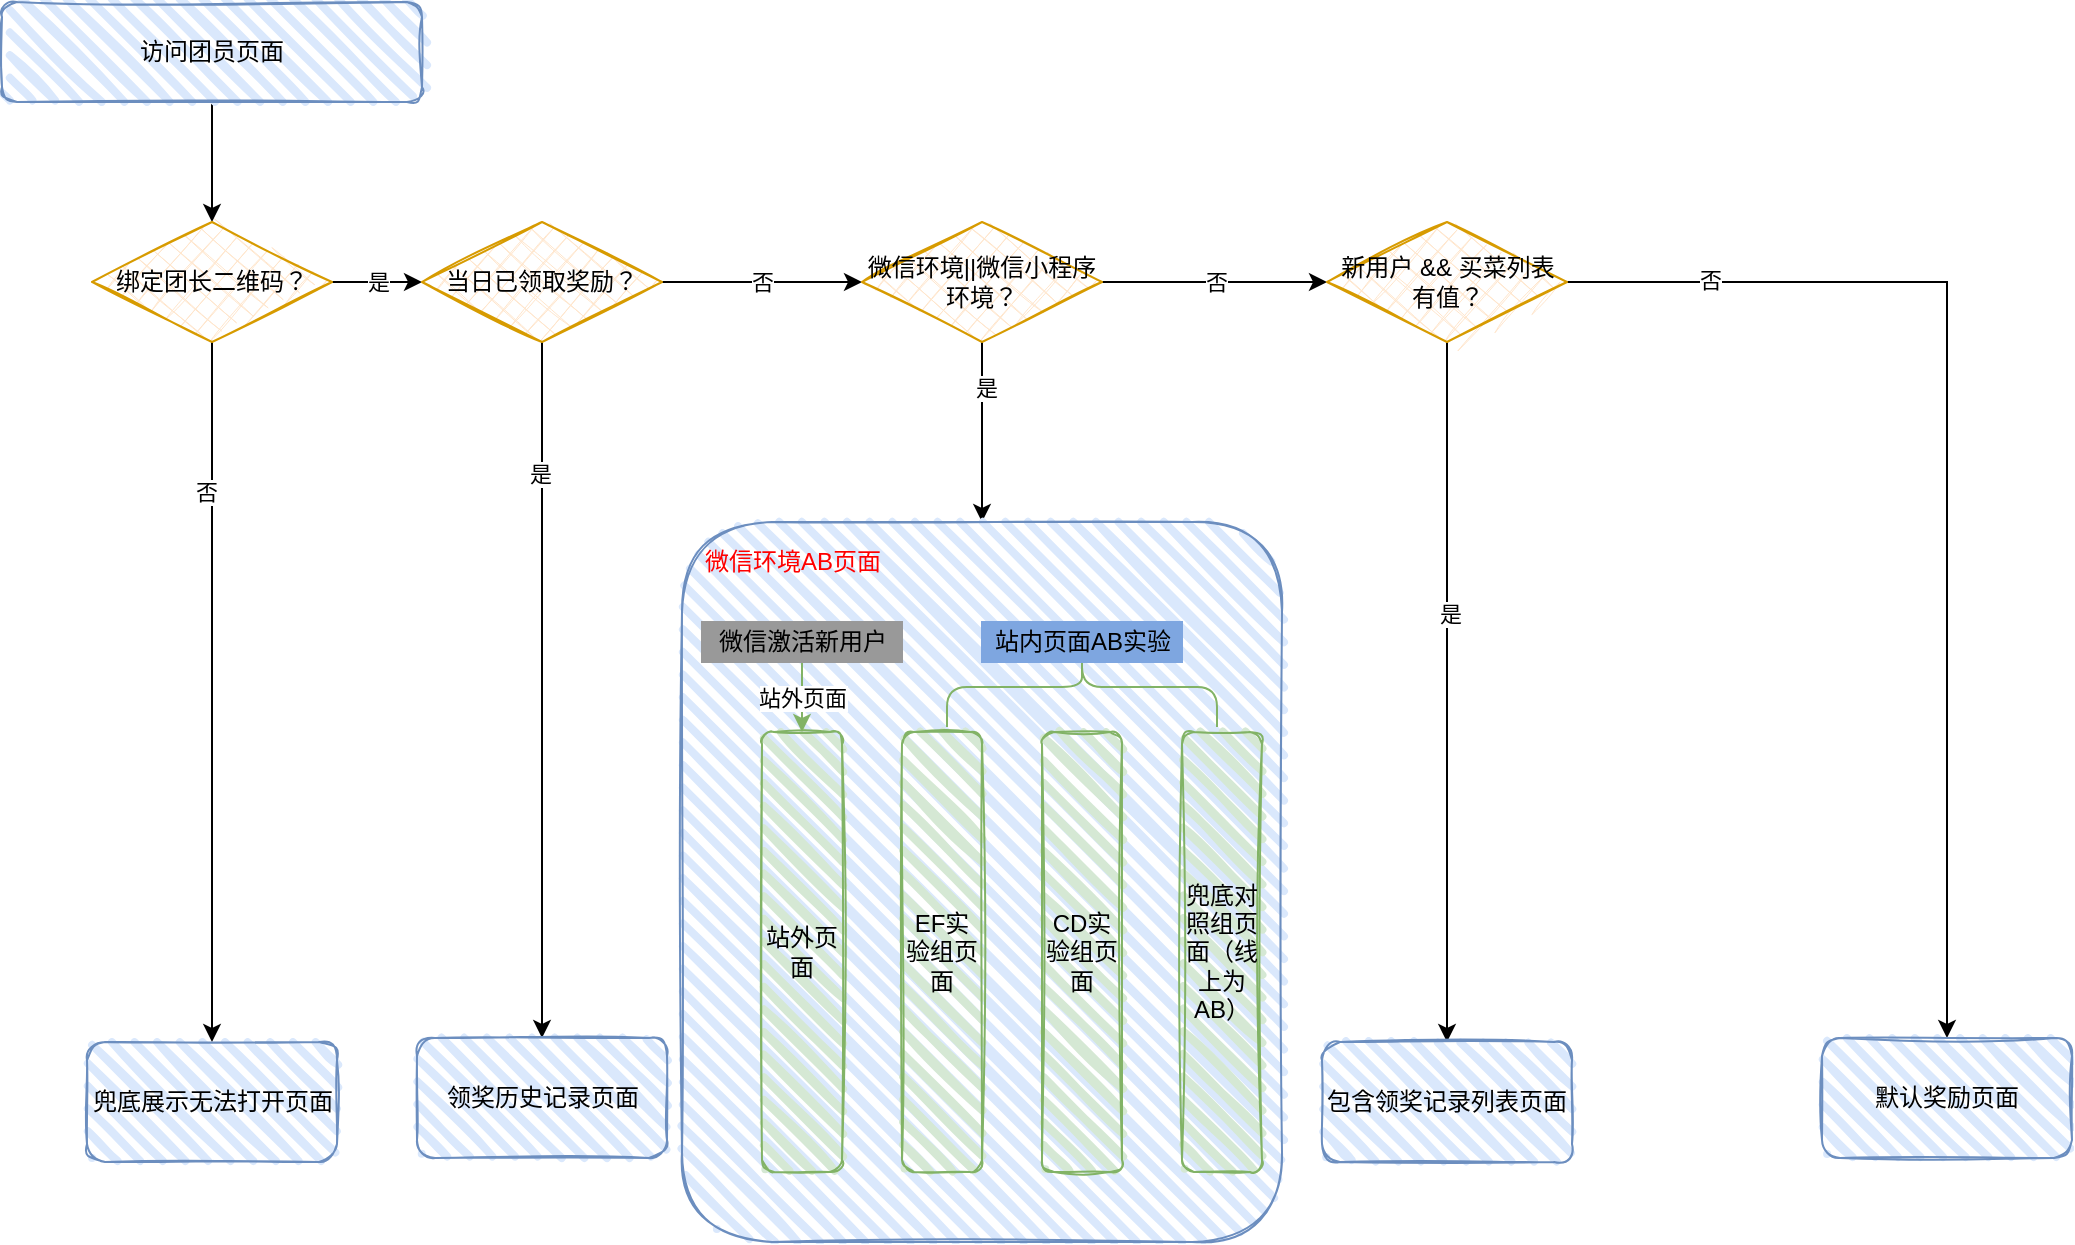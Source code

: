 <mxfile version="15.7.3" type="github">
  <diagram id="hV6BcEo47yPtvHV3L7A7" name="Page-1">
    <mxGraphModel dx="2249" dy="762" grid="1" gridSize="10" guides="1" tooltips="1" connect="1" arrows="1" fold="1" page="1" pageScale="1" pageWidth="827" pageHeight="1169" math="0" shadow="0">
      <root>
        <mxCell id="0" />
        <mxCell id="1" parent="0" />
        <mxCell id="cWLKVec6ulJtBlhLhUqn-12" style="edgeStyle=orthogonalEdgeStyle;rounded=0;orthogonalLoop=1;jettySize=auto;html=1;exitX=0.5;exitY=1;exitDx=0;exitDy=0;" edge="1" parent="1" source="cWLKVec6ulJtBlhLhUqn-1" target="cWLKVec6ulJtBlhLhUqn-2">
          <mxGeometry relative="1" as="geometry" />
        </mxCell>
        <mxCell id="cWLKVec6ulJtBlhLhUqn-1" value="访问团员页面" style="rounded=1;whiteSpace=wrap;html=1;strokeWidth=1;fillWeight=4;hachureGap=8;hachureAngle=45;fillColor=#dae8fc;sketch=1;strokeColor=#6c8ebf;" vertex="1" parent="1">
          <mxGeometry x="-300" y="40" width="210" height="50" as="geometry" />
        </mxCell>
        <mxCell id="cWLKVec6ulJtBlhLhUqn-10" style="edgeStyle=orthogonalEdgeStyle;rounded=0;orthogonalLoop=1;jettySize=auto;html=1;exitX=0.5;exitY=1;exitDx=0;exitDy=0;" edge="1" parent="1" source="cWLKVec6ulJtBlhLhUqn-2" target="cWLKVec6ulJtBlhLhUqn-3">
          <mxGeometry relative="1" as="geometry" />
        </mxCell>
        <mxCell id="cWLKVec6ulJtBlhLhUqn-11" value="否" style="edgeLabel;html=1;align=center;verticalAlign=middle;resizable=0;points=[];" vertex="1" connectable="0" parent="cWLKVec6ulJtBlhLhUqn-10">
          <mxGeometry x="-0.571" y="-3" relative="1" as="geometry">
            <mxPoint as="offset" />
          </mxGeometry>
        </mxCell>
        <mxCell id="cWLKVec6ulJtBlhLhUqn-13" value="是" style="edgeStyle=orthogonalEdgeStyle;rounded=0;orthogonalLoop=1;jettySize=auto;html=1;exitX=1;exitY=0.5;exitDx=0;exitDy=0;" edge="1" parent="1" source="cWLKVec6ulJtBlhLhUqn-2" target="cWLKVec6ulJtBlhLhUqn-6">
          <mxGeometry relative="1" as="geometry" />
        </mxCell>
        <mxCell id="cWLKVec6ulJtBlhLhUqn-2" value="绑定团长二维码？" style="rhombus;whiteSpace=wrap;html=1;strokeWidth=1;fillWeight=-1;hachureGap=8;fillStyle=cross-hatch;fillColor=#ffe6cc;sketch=1;strokeColor=#d79b00;" vertex="1" parent="1">
          <mxGeometry x="-255" y="150" width="120" height="60" as="geometry" />
        </mxCell>
        <mxCell id="cWLKVec6ulJtBlhLhUqn-3" value="兜底展示无法打开页面" style="rounded=1;whiteSpace=wrap;html=1;strokeWidth=1;fillWeight=4;hachureGap=8;hachureAngle=45;fillColor=#dae8fc;sketch=1;strokeColor=#6c8ebf;" vertex="1" parent="1">
          <mxGeometry x="-257.5" y="560" width="125" height="60" as="geometry" />
        </mxCell>
        <mxCell id="cWLKVec6ulJtBlhLhUqn-15" style="edgeStyle=orthogonalEdgeStyle;rounded=0;orthogonalLoop=1;jettySize=auto;html=1;exitX=0.5;exitY=1;exitDx=0;exitDy=0;" edge="1" parent="1" source="cWLKVec6ulJtBlhLhUqn-6" target="cWLKVec6ulJtBlhLhUqn-14">
          <mxGeometry relative="1" as="geometry" />
        </mxCell>
        <mxCell id="cWLKVec6ulJtBlhLhUqn-16" value="是" style="edgeLabel;html=1;align=center;verticalAlign=middle;resizable=0;points=[];" vertex="1" connectable="0" parent="cWLKVec6ulJtBlhLhUqn-15">
          <mxGeometry x="-0.621" y="-1" relative="1" as="geometry">
            <mxPoint as="offset" />
          </mxGeometry>
        </mxCell>
        <mxCell id="cWLKVec6ulJtBlhLhUqn-17" value="否" style="edgeStyle=orthogonalEdgeStyle;rounded=0;orthogonalLoop=1;jettySize=auto;html=1;exitX=1;exitY=0.5;exitDx=0;exitDy=0;entryX=0;entryY=0.5;entryDx=0;entryDy=0;" edge="1" parent="1" source="cWLKVec6ulJtBlhLhUqn-6" target="cWLKVec6ulJtBlhLhUqn-7">
          <mxGeometry relative="1" as="geometry" />
        </mxCell>
        <mxCell id="cWLKVec6ulJtBlhLhUqn-6" value="当日已领取奖励？" style="rhombus;whiteSpace=wrap;html=1;strokeWidth=1;fillWeight=-1;hachureGap=8;fillStyle=cross-hatch;fillColor=#ffe6cc;sketch=1;strokeColor=#d79b00;" vertex="1" parent="1">
          <mxGeometry x="-90" y="150" width="120" height="60" as="geometry" />
        </mxCell>
        <mxCell id="cWLKVec6ulJtBlhLhUqn-33" style="edgeStyle=orthogonalEdgeStyle;rounded=0;orthogonalLoop=1;jettySize=auto;html=1;exitX=0.5;exitY=1;exitDx=0;exitDy=0;entryX=0.5;entryY=0;entryDx=0;entryDy=0;fontColor=#FF0000;" edge="1" parent="1" source="cWLKVec6ulJtBlhLhUqn-7" target="cWLKVec6ulJtBlhLhUqn-5">
          <mxGeometry relative="1" as="geometry" />
        </mxCell>
        <mxCell id="cWLKVec6ulJtBlhLhUqn-34" value="是" style="edgeLabel;html=1;align=center;verticalAlign=middle;resizable=0;points=[];fontColor=#000000;" vertex="1" connectable="0" parent="cWLKVec6ulJtBlhLhUqn-33">
          <mxGeometry x="-0.486" y="2" relative="1" as="geometry">
            <mxPoint as="offset" />
          </mxGeometry>
        </mxCell>
        <mxCell id="cWLKVec6ulJtBlhLhUqn-36" value="否" style="edgeStyle=orthogonalEdgeStyle;rounded=0;orthogonalLoop=1;jettySize=auto;html=1;exitX=1;exitY=0.5;exitDx=0;exitDy=0;entryX=0;entryY=0.5;entryDx=0;entryDy=0;fontColor=#000000;" edge="1" parent="1" source="cWLKVec6ulJtBlhLhUqn-7" target="cWLKVec6ulJtBlhLhUqn-8">
          <mxGeometry relative="1" as="geometry" />
        </mxCell>
        <mxCell id="cWLKVec6ulJtBlhLhUqn-7" value="微信环境||微信小程序环境？" style="rhombus;whiteSpace=wrap;html=1;strokeWidth=1;fillWeight=-1;hachureGap=8;fillStyle=cross-hatch;fillColor=#ffe6cc;sketch=1;strokeColor=#d79b00;" vertex="1" parent="1">
          <mxGeometry x="130" y="150" width="120" height="60" as="geometry" />
        </mxCell>
        <mxCell id="cWLKVec6ulJtBlhLhUqn-44" style="edgeStyle=orthogonalEdgeStyle;rounded=0;orthogonalLoop=1;jettySize=auto;html=1;exitX=0.5;exitY=1;exitDx=0;exitDy=0;fontColor=#000000;" edge="1" parent="1" source="cWLKVec6ulJtBlhLhUqn-8" target="cWLKVec6ulJtBlhLhUqn-41">
          <mxGeometry relative="1" as="geometry" />
        </mxCell>
        <mxCell id="cWLKVec6ulJtBlhLhUqn-45" value="是" style="edgeLabel;html=1;align=center;verticalAlign=middle;resizable=0;points=[];fontColor=#000000;" vertex="1" connectable="0" parent="cWLKVec6ulJtBlhLhUqn-44">
          <mxGeometry x="-0.223" y="1" relative="1" as="geometry">
            <mxPoint as="offset" />
          </mxGeometry>
        </mxCell>
        <mxCell id="cWLKVec6ulJtBlhLhUqn-46" style="edgeStyle=orthogonalEdgeStyle;rounded=0;orthogonalLoop=1;jettySize=auto;html=1;exitX=1;exitY=0.5;exitDx=0;exitDy=0;fontColor=#000000;" edge="1" parent="1" source="cWLKVec6ulJtBlhLhUqn-8" target="cWLKVec6ulJtBlhLhUqn-43">
          <mxGeometry relative="1" as="geometry" />
        </mxCell>
        <mxCell id="cWLKVec6ulJtBlhLhUqn-47" value="否" style="edgeLabel;html=1;align=center;verticalAlign=middle;resizable=0;points=[];fontColor=#000000;" vertex="1" connectable="0" parent="cWLKVec6ulJtBlhLhUqn-46">
          <mxGeometry x="-0.748" y="1" relative="1" as="geometry">
            <mxPoint as="offset" />
          </mxGeometry>
        </mxCell>
        <mxCell id="cWLKVec6ulJtBlhLhUqn-8" value="新用户 &amp;amp;&amp;amp; 买菜列表有值？" style="rhombus;whiteSpace=wrap;html=1;strokeWidth=1;fillWeight=-1;hachureGap=8;fillStyle=cross-hatch;fillColor=#ffe6cc;sketch=1;strokeColor=#d79b00;" vertex="1" parent="1">
          <mxGeometry x="362.5" y="150" width="120" height="60" as="geometry" />
        </mxCell>
        <mxCell id="cWLKVec6ulJtBlhLhUqn-14" value="领奖历史记录页面" style="rounded=1;whiteSpace=wrap;html=1;strokeWidth=1;fillWeight=4;hachureGap=8;hachureAngle=45;fillColor=#dae8fc;sketch=1;strokeColor=#6c8ebf;" vertex="1" parent="1">
          <mxGeometry x="-92.5" y="558" width="125" height="60" as="geometry" />
        </mxCell>
        <mxCell id="cWLKVec6ulJtBlhLhUqn-32" value="" style="group" vertex="1" connectable="0" parent="1">
          <mxGeometry x="40" y="300" width="300" height="360" as="geometry" />
        </mxCell>
        <mxCell id="cWLKVec6ulJtBlhLhUqn-5" value="" style="rounded=1;whiteSpace=wrap;html=1;strokeWidth=1;fillWeight=4;hachureGap=8;hachureAngle=45;fillColor=#dae8fc;sketch=1;strokeColor=#6c8ebf;" vertex="1" parent="cWLKVec6ulJtBlhLhUqn-32">
          <mxGeometry width="300" height="360" as="geometry" />
        </mxCell>
        <mxCell id="cWLKVec6ulJtBlhLhUqn-19" value="&lt;font color=&quot;#ff0000&quot;&gt;微信环境AB页面&lt;/font&gt;" style="text;html=1;align=center;verticalAlign=middle;resizable=0;points=[];autosize=1;strokeColor=none;fillColor=none;" vertex="1" parent="cWLKVec6ulJtBlhLhUqn-32">
          <mxGeometry x="5" y="10" width="100" height="20" as="geometry" />
        </mxCell>
        <mxCell id="cWLKVec6ulJtBlhLhUqn-20" value="站外页面" style="rounded=1;whiteSpace=wrap;html=1;strokeWidth=1;fillWeight=4;hachureGap=8;hachureAngle=45;fillColor=#d5e8d4;sketch=1;strokeColor=#82b366;" vertex="1" parent="cWLKVec6ulJtBlhLhUqn-32">
          <mxGeometry x="40" y="105" width="40" height="220" as="geometry" />
        </mxCell>
        <mxCell id="cWLKVec6ulJtBlhLhUqn-22" value="EF实验组页面" style="rounded=1;whiteSpace=wrap;html=1;strokeWidth=1;fillWeight=4;hachureGap=8;hachureAngle=45;fillColor=#d5e8d4;sketch=1;strokeColor=#82b366;" vertex="1" parent="cWLKVec6ulJtBlhLhUqn-32">
          <mxGeometry x="110" y="105" width="40" height="220" as="geometry" />
        </mxCell>
        <mxCell id="cWLKVec6ulJtBlhLhUqn-23" value="CD实验组页面" style="rounded=1;whiteSpace=wrap;html=1;strokeWidth=1;fillWeight=4;hachureGap=8;hachureAngle=45;fillColor=#d5e8d4;sketch=1;strokeColor=#82b366;" vertex="1" parent="cWLKVec6ulJtBlhLhUqn-32">
          <mxGeometry x="180" y="105" width="40" height="220" as="geometry" />
        </mxCell>
        <mxCell id="cWLKVec6ulJtBlhLhUqn-24" value="兜底对照组页面（线上为AB）" style="rounded=1;whiteSpace=wrap;html=1;strokeWidth=1;fillWeight=4;hachureGap=8;hachureAngle=45;fillColor=#d5e8d4;sketch=1;strokeColor=#82b366;" vertex="1" parent="cWLKVec6ulJtBlhLhUqn-32">
          <mxGeometry x="250" y="105" width="40" height="220" as="geometry" />
        </mxCell>
        <mxCell id="cWLKVec6ulJtBlhLhUqn-26" value="站外页面" style="edgeStyle=orthogonalEdgeStyle;rounded=0;orthogonalLoop=1;jettySize=auto;html=1;fillColor=#d5e8d4;strokeColor=#82b366;" edge="1" parent="cWLKVec6ulJtBlhLhUqn-32" source="cWLKVec6ulJtBlhLhUqn-25" target="cWLKVec6ulJtBlhLhUqn-20">
          <mxGeometry relative="1" as="geometry" />
        </mxCell>
        <mxCell id="cWLKVec6ulJtBlhLhUqn-25" value="微信激活新用户" style="text;html=1;align=center;verticalAlign=middle;resizable=0;points=[];autosize=1;strokeColor=#999999;fillColor=#999999;" vertex="1" parent="cWLKVec6ulJtBlhLhUqn-32">
          <mxGeometry x="10" y="50" width="100" height="20" as="geometry" />
        </mxCell>
        <mxCell id="cWLKVec6ulJtBlhLhUqn-29" value="" style="shape=curlyBracket;whiteSpace=wrap;html=1;rounded=1;strokeWidth=1;rotation=90;fillColor=#d5e8d4;strokeColor=#82b366;" vertex="1" parent="cWLKVec6ulJtBlhLhUqn-32">
          <mxGeometry x="180" y="15" width="40" height="135" as="geometry" />
        </mxCell>
        <mxCell id="cWLKVec6ulJtBlhLhUqn-30" value="站内页面AB实验" style="text;html=1;align=center;verticalAlign=middle;resizable=0;points=[];autosize=1;strokeColor=#7EA6E0;fillColor=#7EA6E0;" vertex="1" parent="cWLKVec6ulJtBlhLhUqn-32">
          <mxGeometry x="150" y="50" width="100" height="20" as="geometry" />
        </mxCell>
        <mxCell id="cWLKVec6ulJtBlhLhUqn-41" value="包含领奖记录列表页面" style="rounded=1;whiteSpace=wrap;html=1;strokeWidth=1;fillWeight=4;hachureGap=8;hachureAngle=45;fillColor=#dae8fc;sketch=1;strokeColor=#6c8ebf;" vertex="1" parent="1">
          <mxGeometry x="360" y="560" width="125" height="60" as="geometry" />
        </mxCell>
        <mxCell id="cWLKVec6ulJtBlhLhUqn-43" value="默认奖励页面" style="rounded=1;whiteSpace=wrap;html=1;strokeWidth=1;fillWeight=4;hachureGap=8;hachureAngle=45;fillColor=#dae8fc;sketch=1;strokeColor=#6c8ebf;" vertex="1" parent="1">
          <mxGeometry x="610" y="558" width="125" height="60" as="geometry" />
        </mxCell>
      </root>
    </mxGraphModel>
  </diagram>
</mxfile>
